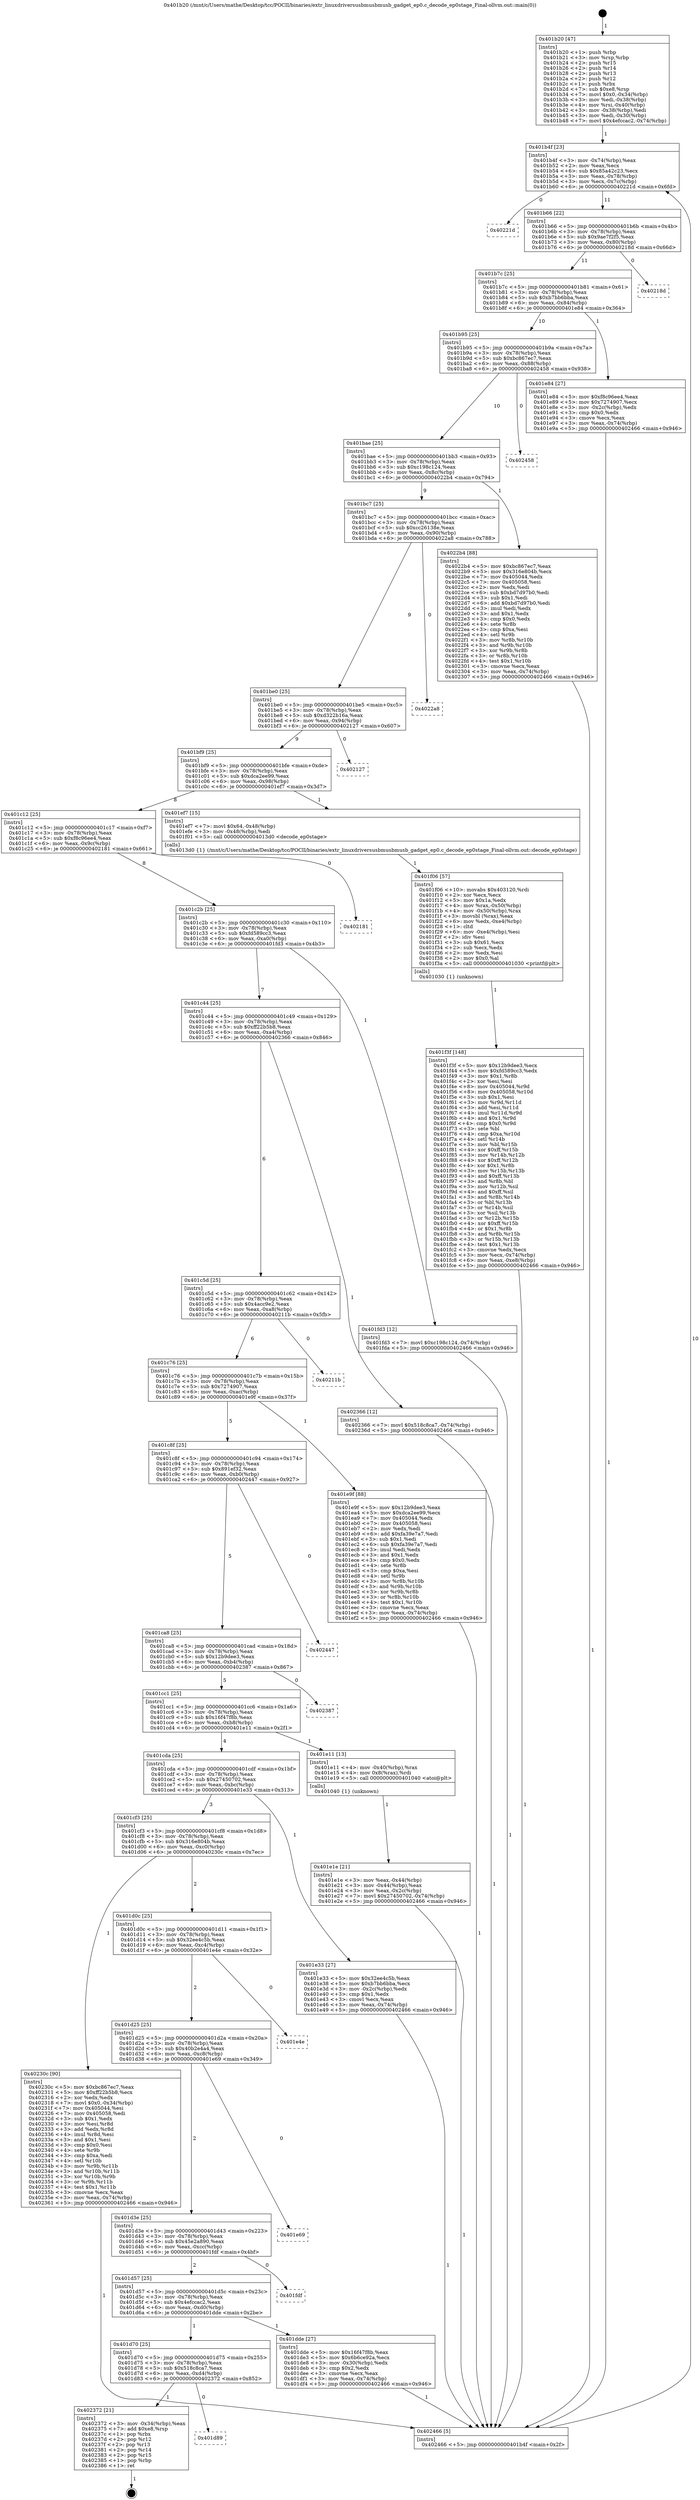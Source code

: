 digraph "0x401b20" {
  label = "0x401b20 (/mnt/c/Users/mathe/Desktop/tcc/POCII/binaries/extr_linuxdriversusbmusbmusb_gadget_ep0.c_decode_ep0stage_Final-ollvm.out::main(0))"
  labelloc = "t"
  node[shape=record]

  Entry [label="",width=0.3,height=0.3,shape=circle,fillcolor=black,style=filled]
  "0x401b4f" [label="{
     0x401b4f [23]\l
     | [instrs]\l
     &nbsp;&nbsp;0x401b4f \<+3\>: mov -0x74(%rbp),%eax\l
     &nbsp;&nbsp;0x401b52 \<+2\>: mov %eax,%ecx\l
     &nbsp;&nbsp;0x401b54 \<+6\>: sub $0x85a42c23,%ecx\l
     &nbsp;&nbsp;0x401b5a \<+3\>: mov %eax,-0x78(%rbp)\l
     &nbsp;&nbsp;0x401b5d \<+3\>: mov %ecx,-0x7c(%rbp)\l
     &nbsp;&nbsp;0x401b60 \<+6\>: je 000000000040221d \<main+0x6fd\>\l
  }"]
  "0x40221d" [label="{
     0x40221d\l
  }", style=dashed]
  "0x401b66" [label="{
     0x401b66 [22]\l
     | [instrs]\l
     &nbsp;&nbsp;0x401b66 \<+5\>: jmp 0000000000401b6b \<main+0x4b\>\l
     &nbsp;&nbsp;0x401b6b \<+3\>: mov -0x78(%rbp),%eax\l
     &nbsp;&nbsp;0x401b6e \<+5\>: sub $0x9ae7f2f5,%eax\l
     &nbsp;&nbsp;0x401b73 \<+3\>: mov %eax,-0x80(%rbp)\l
     &nbsp;&nbsp;0x401b76 \<+6\>: je 000000000040218d \<main+0x66d\>\l
  }"]
  Exit [label="",width=0.3,height=0.3,shape=circle,fillcolor=black,style=filled,peripheries=2]
  "0x40218d" [label="{
     0x40218d\l
  }", style=dashed]
  "0x401b7c" [label="{
     0x401b7c [25]\l
     | [instrs]\l
     &nbsp;&nbsp;0x401b7c \<+5\>: jmp 0000000000401b81 \<main+0x61\>\l
     &nbsp;&nbsp;0x401b81 \<+3\>: mov -0x78(%rbp),%eax\l
     &nbsp;&nbsp;0x401b84 \<+5\>: sub $0xb7bb6bba,%eax\l
     &nbsp;&nbsp;0x401b89 \<+6\>: mov %eax,-0x84(%rbp)\l
     &nbsp;&nbsp;0x401b8f \<+6\>: je 0000000000401e84 \<main+0x364\>\l
  }"]
  "0x401d89" [label="{
     0x401d89\l
  }", style=dashed]
  "0x401e84" [label="{
     0x401e84 [27]\l
     | [instrs]\l
     &nbsp;&nbsp;0x401e84 \<+5\>: mov $0xf8c96ee4,%eax\l
     &nbsp;&nbsp;0x401e89 \<+5\>: mov $0x7274907,%ecx\l
     &nbsp;&nbsp;0x401e8e \<+3\>: mov -0x2c(%rbp),%edx\l
     &nbsp;&nbsp;0x401e91 \<+3\>: cmp $0x0,%edx\l
     &nbsp;&nbsp;0x401e94 \<+3\>: cmove %ecx,%eax\l
     &nbsp;&nbsp;0x401e97 \<+3\>: mov %eax,-0x74(%rbp)\l
     &nbsp;&nbsp;0x401e9a \<+5\>: jmp 0000000000402466 \<main+0x946\>\l
  }"]
  "0x401b95" [label="{
     0x401b95 [25]\l
     | [instrs]\l
     &nbsp;&nbsp;0x401b95 \<+5\>: jmp 0000000000401b9a \<main+0x7a\>\l
     &nbsp;&nbsp;0x401b9a \<+3\>: mov -0x78(%rbp),%eax\l
     &nbsp;&nbsp;0x401b9d \<+5\>: sub $0xbc867ec7,%eax\l
     &nbsp;&nbsp;0x401ba2 \<+6\>: mov %eax,-0x88(%rbp)\l
     &nbsp;&nbsp;0x401ba8 \<+6\>: je 0000000000402458 \<main+0x938\>\l
  }"]
  "0x402372" [label="{
     0x402372 [21]\l
     | [instrs]\l
     &nbsp;&nbsp;0x402372 \<+3\>: mov -0x34(%rbp),%eax\l
     &nbsp;&nbsp;0x402375 \<+7\>: add $0xe8,%rsp\l
     &nbsp;&nbsp;0x40237c \<+1\>: pop %rbx\l
     &nbsp;&nbsp;0x40237d \<+2\>: pop %r12\l
     &nbsp;&nbsp;0x40237f \<+2\>: pop %r13\l
     &nbsp;&nbsp;0x402381 \<+2\>: pop %r14\l
     &nbsp;&nbsp;0x402383 \<+2\>: pop %r15\l
     &nbsp;&nbsp;0x402385 \<+1\>: pop %rbp\l
     &nbsp;&nbsp;0x402386 \<+1\>: ret\l
  }"]
  "0x402458" [label="{
     0x402458\l
  }", style=dashed]
  "0x401bae" [label="{
     0x401bae [25]\l
     | [instrs]\l
     &nbsp;&nbsp;0x401bae \<+5\>: jmp 0000000000401bb3 \<main+0x93\>\l
     &nbsp;&nbsp;0x401bb3 \<+3\>: mov -0x78(%rbp),%eax\l
     &nbsp;&nbsp;0x401bb6 \<+5\>: sub $0xc198c124,%eax\l
     &nbsp;&nbsp;0x401bbb \<+6\>: mov %eax,-0x8c(%rbp)\l
     &nbsp;&nbsp;0x401bc1 \<+6\>: je 00000000004022b4 \<main+0x794\>\l
  }"]
  "0x401f3f" [label="{
     0x401f3f [148]\l
     | [instrs]\l
     &nbsp;&nbsp;0x401f3f \<+5\>: mov $0x12b9dee3,%ecx\l
     &nbsp;&nbsp;0x401f44 \<+5\>: mov $0xfd589cc3,%edx\l
     &nbsp;&nbsp;0x401f49 \<+3\>: mov $0x1,%r8b\l
     &nbsp;&nbsp;0x401f4c \<+2\>: xor %esi,%esi\l
     &nbsp;&nbsp;0x401f4e \<+8\>: mov 0x405044,%r9d\l
     &nbsp;&nbsp;0x401f56 \<+8\>: mov 0x405058,%r10d\l
     &nbsp;&nbsp;0x401f5e \<+3\>: sub $0x1,%esi\l
     &nbsp;&nbsp;0x401f61 \<+3\>: mov %r9d,%r11d\l
     &nbsp;&nbsp;0x401f64 \<+3\>: add %esi,%r11d\l
     &nbsp;&nbsp;0x401f67 \<+4\>: imul %r11d,%r9d\l
     &nbsp;&nbsp;0x401f6b \<+4\>: and $0x1,%r9d\l
     &nbsp;&nbsp;0x401f6f \<+4\>: cmp $0x0,%r9d\l
     &nbsp;&nbsp;0x401f73 \<+3\>: sete %bl\l
     &nbsp;&nbsp;0x401f76 \<+4\>: cmp $0xa,%r10d\l
     &nbsp;&nbsp;0x401f7a \<+4\>: setl %r14b\l
     &nbsp;&nbsp;0x401f7e \<+3\>: mov %bl,%r15b\l
     &nbsp;&nbsp;0x401f81 \<+4\>: xor $0xff,%r15b\l
     &nbsp;&nbsp;0x401f85 \<+3\>: mov %r14b,%r12b\l
     &nbsp;&nbsp;0x401f88 \<+4\>: xor $0xff,%r12b\l
     &nbsp;&nbsp;0x401f8c \<+4\>: xor $0x1,%r8b\l
     &nbsp;&nbsp;0x401f90 \<+3\>: mov %r15b,%r13b\l
     &nbsp;&nbsp;0x401f93 \<+4\>: and $0xff,%r13b\l
     &nbsp;&nbsp;0x401f97 \<+3\>: and %r8b,%bl\l
     &nbsp;&nbsp;0x401f9a \<+3\>: mov %r12b,%sil\l
     &nbsp;&nbsp;0x401f9d \<+4\>: and $0xff,%sil\l
     &nbsp;&nbsp;0x401fa1 \<+3\>: and %r8b,%r14b\l
     &nbsp;&nbsp;0x401fa4 \<+3\>: or %bl,%r13b\l
     &nbsp;&nbsp;0x401fa7 \<+3\>: or %r14b,%sil\l
     &nbsp;&nbsp;0x401faa \<+3\>: xor %sil,%r13b\l
     &nbsp;&nbsp;0x401fad \<+3\>: or %r12b,%r15b\l
     &nbsp;&nbsp;0x401fb0 \<+4\>: xor $0xff,%r15b\l
     &nbsp;&nbsp;0x401fb4 \<+4\>: or $0x1,%r8b\l
     &nbsp;&nbsp;0x401fb8 \<+3\>: and %r8b,%r15b\l
     &nbsp;&nbsp;0x401fbb \<+3\>: or %r15b,%r13b\l
     &nbsp;&nbsp;0x401fbe \<+4\>: test $0x1,%r13b\l
     &nbsp;&nbsp;0x401fc2 \<+3\>: cmovne %edx,%ecx\l
     &nbsp;&nbsp;0x401fc5 \<+3\>: mov %ecx,-0x74(%rbp)\l
     &nbsp;&nbsp;0x401fc8 \<+6\>: mov %eax,-0xe8(%rbp)\l
     &nbsp;&nbsp;0x401fce \<+5\>: jmp 0000000000402466 \<main+0x946\>\l
  }"]
  "0x4022b4" [label="{
     0x4022b4 [88]\l
     | [instrs]\l
     &nbsp;&nbsp;0x4022b4 \<+5\>: mov $0xbc867ec7,%eax\l
     &nbsp;&nbsp;0x4022b9 \<+5\>: mov $0x316e804b,%ecx\l
     &nbsp;&nbsp;0x4022be \<+7\>: mov 0x405044,%edx\l
     &nbsp;&nbsp;0x4022c5 \<+7\>: mov 0x405058,%esi\l
     &nbsp;&nbsp;0x4022cc \<+2\>: mov %edx,%edi\l
     &nbsp;&nbsp;0x4022ce \<+6\>: sub $0xbd7d97b0,%edi\l
     &nbsp;&nbsp;0x4022d4 \<+3\>: sub $0x1,%edi\l
     &nbsp;&nbsp;0x4022d7 \<+6\>: add $0xbd7d97b0,%edi\l
     &nbsp;&nbsp;0x4022dd \<+3\>: imul %edi,%edx\l
     &nbsp;&nbsp;0x4022e0 \<+3\>: and $0x1,%edx\l
     &nbsp;&nbsp;0x4022e3 \<+3\>: cmp $0x0,%edx\l
     &nbsp;&nbsp;0x4022e6 \<+4\>: sete %r8b\l
     &nbsp;&nbsp;0x4022ea \<+3\>: cmp $0xa,%esi\l
     &nbsp;&nbsp;0x4022ed \<+4\>: setl %r9b\l
     &nbsp;&nbsp;0x4022f1 \<+3\>: mov %r8b,%r10b\l
     &nbsp;&nbsp;0x4022f4 \<+3\>: and %r9b,%r10b\l
     &nbsp;&nbsp;0x4022f7 \<+3\>: xor %r9b,%r8b\l
     &nbsp;&nbsp;0x4022fa \<+3\>: or %r8b,%r10b\l
     &nbsp;&nbsp;0x4022fd \<+4\>: test $0x1,%r10b\l
     &nbsp;&nbsp;0x402301 \<+3\>: cmovne %ecx,%eax\l
     &nbsp;&nbsp;0x402304 \<+3\>: mov %eax,-0x74(%rbp)\l
     &nbsp;&nbsp;0x402307 \<+5\>: jmp 0000000000402466 \<main+0x946\>\l
  }"]
  "0x401bc7" [label="{
     0x401bc7 [25]\l
     | [instrs]\l
     &nbsp;&nbsp;0x401bc7 \<+5\>: jmp 0000000000401bcc \<main+0xac\>\l
     &nbsp;&nbsp;0x401bcc \<+3\>: mov -0x78(%rbp),%eax\l
     &nbsp;&nbsp;0x401bcf \<+5\>: sub $0xcc26138e,%eax\l
     &nbsp;&nbsp;0x401bd4 \<+6\>: mov %eax,-0x90(%rbp)\l
     &nbsp;&nbsp;0x401bda \<+6\>: je 00000000004022a8 \<main+0x788\>\l
  }"]
  "0x401f06" [label="{
     0x401f06 [57]\l
     | [instrs]\l
     &nbsp;&nbsp;0x401f06 \<+10\>: movabs $0x403120,%rdi\l
     &nbsp;&nbsp;0x401f10 \<+2\>: xor %ecx,%ecx\l
     &nbsp;&nbsp;0x401f12 \<+5\>: mov $0x1a,%edx\l
     &nbsp;&nbsp;0x401f17 \<+4\>: mov %rax,-0x50(%rbp)\l
     &nbsp;&nbsp;0x401f1b \<+4\>: mov -0x50(%rbp),%rax\l
     &nbsp;&nbsp;0x401f1f \<+3\>: movsbl (%rax),%eax\l
     &nbsp;&nbsp;0x401f22 \<+6\>: mov %edx,-0xe4(%rbp)\l
     &nbsp;&nbsp;0x401f28 \<+1\>: cltd\l
     &nbsp;&nbsp;0x401f29 \<+6\>: mov -0xe4(%rbp),%esi\l
     &nbsp;&nbsp;0x401f2f \<+2\>: idiv %esi\l
     &nbsp;&nbsp;0x401f31 \<+3\>: sub $0x61,%ecx\l
     &nbsp;&nbsp;0x401f34 \<+2\>: sub %ecx,%edx\l
     &nbsp;&nbsp;0x401f36 \<+2\>: mov %edx,%esi\l
     &nbsp;&nbsp;0x401f38 \<+2\>: mov $0x0,%al\l
     &nbsp;&nbsp;0x401f3a \<+5\>: call 0000000000401030 \<printf@plt\>\l
     | [calls]\l
     &nbsp;&nbsp;0x401030 \{1\} (unknown)\l
  }"]
  "0x4022a8" [label="{
     0x4022a8\l
  }", style=dashed]
  "0x401be0" [label="{
     0x401be0 [25]\l
     | [instrs]\l
     &nbsp;&nbsp;0x401be0 \<+5\>: jmp 0000000000401be5 \<main+0xc5\>\l
     &nbsp;&nbsp;0x401be5 \<+3\>: mov -0x78(%rbp),%eax\l
     &nbsp;&nbsp;0x401be8 \<+5\>: sub $0xd322b16a,%eax\l
     &nbsp;&nbsp;0x401bed \<+6\>: mov %eax,-0x94(%rbp)\l
     &nbsp;&nbsp;0x401bf3 \<+6\>: je 0000000000402127 \<main+0x607\>\l
  }"]
  "0x401e1e" [label="{
     0x401e1e [21]\l
     | [instrs]\l
     &nbsp;&nbsp;0x401e1e \<+3\>: mov %eax,-0x44(%rbp)\l
     &nbsp;&nbsp;0x401e21 \<+3\>: mov -0x44(%rbp),%eax\l
     &nbsp;&nbsp;0x401e24 \<+3\>: mov %eax,-0x2c(%rbp)\l
     &nbsp;&nbsp;0x401e27 \<+7\>: movl $0x27450702,-0x74(%rbp)\l
     &nbsp;&nbsp;0x401e2e \<+5\>: jmp 0000000000402466 \<main+0x946\>\l
  }"]
  "0x402127" [label="{
     0x402127\l
  }", style=dashed]
  "0x401bf9" [label="{
     0x401bf9 [25]\l
     | [instrs]\l
     &nbsp;&nbsp;0x401bf9 \<+5\>: jmp 0000000000401bfe \<main+0xde\>\l
     &nbsp;&nbsp;0x401bfe \<+3\>: mov -0x78(%rbp),%eax\l
     &nbsp;&nbsp;0x401c01 \<+5\>: sub $0xdca2ee99,%eax\l
     &nbsp;&nbsp;0x401c06 \<+6\>: mov %eax,-0x98(%rbp)\l
     &nbsp;&nbsp;0x401c0c \<+6\>: je 0000000000401ef7 \<main+0x3d7\>\l
  }"]
  "0x401b20" [label="{
     0x401b20 [47]\l
     | [instrs]\l
     &nbsp;&nbsp;0x401b20 \<+1\>: push %rbp\l
     &nbsp;&nbsp;0x401b21 \<+3\>: mov %rsp,%rbp\l
     &nbsp;&nbsp;0x401b24 \<+2\>: push %r15\l
     &nbsp;&nbsp;0x401b26 \<+2\>: push %r14\l
     &nbsp;&nbsp;0x401b28 \<+2\>: push %r13\l
     &nbsp;&nbsp;0x401b2a \<+2\>: push %r12\l
     &nbsp;&nbsp;0x401b2c \<+1\>: push %rbx\l
     &nbsp;&nbsp;0x401b2d \<+7\>: sub $0xe8,%rsp\l
     &nbsp;&nbsp;0x401b34 \<+7\>: movl $0x0,-0x34(%rbp)\l
     &nbsp;&nbsp;0x401b3b \<+3\>: mov %edi,-0x38(%rbp)\l
     &nbsp;&nbsp;0x401b3e \<+4\>: mov %rsi,-0x40(%rbp)\l
     &nbsp;&nbsp;0x401b42 \<+3\>: mov -0x38(%rbp),%edi\l
     &nbsp;&nbsp;0x401b45 \<+3\>: mov %edi,-0x30(%rbp)\l
     &nbsp;&nbsp;0x401b48 \<+7\>: movl $0x4efccac2,-0x74(%rbp)\l
  }"]
  "0x401ef7" [label="{
     0x401ef7 [15]\l
     | [instrs]\l
     &nbsp;&nbsp;0x401ef7 \<+7\>: movl $0x64,-0x48(%rbp)\l
     &nbsp;&nbsp;0x401efe \<+3\>: mov -0x48(%rbp),%edi\l
     &nbsp;&nbsp;0x401f01 \<+5\>: call 00000000004013d0 \<decode_ep0stage\>\l
     | [calls]\l
     &nbsp;&nbsp;0x4013d0 \{1\} (/mnt/c/Users/mathe/Desktop/tcc/POCII/binaries/extr_linuxdriversusbmusbmusb_gadget_ep0.c_decode_ep0stage_Final-ollvm.out::decode_ep0stage)\l
  }"]
  "0x401c12" [label="{
     0x401c12 [25]\l
     | [instrs]\l
     &nbsp;&nbsp;0x401c12 \<+5\>: jmp 0000000000401c17 \<main+0xf7\>\l
     &nbsp;&nbsp;0x401c17 \<+3\>: mov -0x78(%rbp),%eax\l
     &nbsp;&nbsp;0x401c1a \<+5\>: sub $0xf8c96ee4,%eax\l
     &nbsp;&nbsp;0x401c1f \<+6\>: mov %eax,-0x9c(%rbp)\l
     &nbsp;&nbsp;0x401c25 \<+6\>: je 0000000000402181 \<main+0x661\>\l
  }"]
  "0x402466" [label="{
     0x402466 [5]\l
     | [instrs]\l
     &nbsp;&nbsp;0x402466 \<+5\>: jmp 0000000000401b4f \<main+0x2f\>\l
  }"]
  "0x402181" [label="{
     0x402181\l
  }", style=dashed]
  "0x401c2b" [label="{
     0x401c2b [25]\l
     | [instrs]\l
     &nbsp;&nbsp;0x401c2b \<+5\>: jmp 0000000000401c30 \<main+0x110\>\l
     &nbsp;&nbsp;0x401c30 \<+3\>: mov -0x78(%rbp),%eax\l
     &nbsp;&nbsp;0x401c33 \<+5\>: sub $0xfd589cc3,%eax\l
     &nbsp;&nbsp;0x401c38 \<+6\>: mov %eax,-0xa0(%rbp)\l
     &nbsp;&nbsp;0x401c3e \<+6\>: je 0000000000401fd3 \<main+0x4b3\>\l
  }"]
  "0x401d70" [label="{
     0x401d70 [25]\l
     | [instrs]\l
     &nbsp;&nbsp;0x401d70 \<+5\>: jmp 0000000000401d75 \<main+0x255\>\l
     &nbsp;&nbsp;0x401d75 \<+3\>: mov -0x78(%rbp),%eax\l
     &nbsp;&nbsp;0x401d78 \<+5\>: sub $0x518c8ca7,%eax\l
     &nbsp;&nbsp;0x401d7d \<+6\>: mov %eax,-0xd4(%rbp)\l
     &nbsp;&nbsp;0x401d83 \<+6\>: je 0000000000402372 \<main+0x852\>\l
  }"]
  "0x401fd3" [label="{
     0x401fd3 [12]\l
     | [instrs]\l
     &nbsp;&nbsp;0x401fd3 \<+7\>: movl $0xc198c124,-0x74(%rbp)\l
     &nbsp;&nbsp;0x401fda \<+5\>: jmp 0000000000402466 \<main+0x946\>\l
  }"]
  "0x401c44" [label="{
     0x401c44 [25]\l
     | [instrs]\l
     &nbsp;&nbsp;0x401c44 \<+5\>: jmp 0000000000401c49 \<main+0x129\>\l
     &nbsp;&nbsp;0x401c49 \<+3\>: mov -0x78(%rbp),%eax\l
     &nbsp;&nbsp;0x401c4c \<+5\>: sub $0xff22b5b8,%eax\l
     &nbsp;&nbsp;0x401c51 \<+6\>: mov %eax,-0xa4(%rbp)\l
     &nbsp;&nbsp;0x401c57 \<+6\>: je 0000000000402366 \<main+0x846\>\l
  }"]
  "0x401dde" [label="{
     0x401dde [27]\l
     | [instrs]\l
     &nbsp;&nbsp;0x401dde \<+5\>: mov $0x16f47f8b,%eax\l
     &nbsp;&nbsp;0x401de3 \<+5\>: mov $0x6b6ce92a,%ecx\l
     &nbsp;&nbsp;0x401de8 \<+3\>: mov -0x30(%rbp),%edx\l
     &nbsp;&nbsp;0x401deb \<+3\>: cmp $0x2,%edx\l
     &nbsp;&nbsp;0x401dee \<+3\>: cmovne %ecx,%eax\l
     &nbsp;&nbsp;0x401df1 \<+3\>: mov %eax,-0x74(%rbp)\l
     &nbsp;&nbsp;0x401df4 \<+5\>: jmp 0000000000402466 \<main+0x946\>\l
  }"]
  "0x402366" [label="{
     0x402366 [12]\l
     | [instrs]\l
     &nbsp;&nbsp;0x402366 \<+7\>: movl $0x518c8ca7,-0x74(%rbp)\l
     &nbsp;&nbsp;0x40236d \<+5\>: jmp 0000000000402466 \<main+0x946\>\l
  }"]
  "0x401c5d" [label="{
     0x401c5d [25]\l
     | [instrs]\l
     &nbsp;&nbsp;0x401c5d \<+5\>: jmp 0000000000401c62 \<main+0x142\>\l
     &nbsp;&nbsp;0x401c62 \<+3\>: mov -0x78(%rbp),%eax\l
     &nbsp;&nbsp;0x401c65 \<+5\>: sub $0x4acc9e2,%eax\l
     &nbsp;&nbsp;0x401c6a \<+6\>: mov %eax,-0xa8(%rbp)\l
     &nbsp;&nbsp;0x401c70 \<+6\>: je 000000000040211b \<main+0x5fb\>\l
  }"]
  "0x401d57" [label="{
     0x401d57 [25]\l
     | [instrs]\l
     &nbsp;&nbsp;0x401d57 \<+5\>: jmp 0000000000401d5c \<main+0x23c\>\l
     &nbsp;&nbsp;0x401d5c \<+3\>: mov -0x78(%rbp),%eax\l
     &nbsp;&nbsp;0x401d5f \<+5\>: sub $0x4efccac2,%eax\l
     &nbsp;&nbsp;0x401d64 \<+6\>: mov %eax,-0xd0(%rbp)\l
     &nbsp;&nbsp;0x401d6a \<+6\>: je 0000000000401dde \<main+0x2be\>\l
  }"]
  "0x40211b" [label="{
     0x40211b\l
  }", style=dashed]
  "0x401c76" [label="{
     0x401c76 [25]\l
     | [instrs]\l
     &nbsp;&nbsp;0x401c76 \<+5\>: jmp 0000000000401c7b \<main+0x15b\>\l
     &nbsp;&nbsp;0x401c7b \<+3\>: mov -0x78(%rbp),%eax\l
     &nbsp;&nbsp;0x401c7e \<+5\>: sub $0x7274907,%eax\l
     &nbsp;&nbsp;0x401c83 \<+6\>: mov %eax,-0xac(%rbp)\l
     &nbsp;&nbsp;0x401c89 \<+6\>: je 0000000000401e9f \<main+0x37f\>\l
  }"]
  "0x401fdf" [label="{
     0x401fdf\l
  }", style=dashed]
  "0x401e9f" [label="{
     0x401e9f [88]\l
     | [instrs]\l
     &nbsp;&nbsp;0x401e9f \<+5\>: mov $0x12b9dee3,%eax\l
     &nbsp;&nbsp;0x401ea4 \<+5\>: mov $0xdca2ee99,%ecx\l
     &nbsp;&nbsp;0x401ea9 \<+7\>: mov 0x405044,%edx\l
     &nbsp;&nbsp;0x401eb0 \<+7\>: mov 0x405058,%esi\l
     &nbsp;&nbsp;0x401eb7 \<+2\>: mov %edx,%edi\l
     &nbsp;&nbsp;0x401eb9 \<+6\>: add $0xfa39e7a7,%edi\l
     &nbsp;&nbsp;0x401ebf \<+3\>: sub $0x1,%edi\l
     &nbsp;&nbsp;0x401ec2 \<+6\>: sub $0xfa39e7a7,%edi\l
     &nbsp;&nbsp;0x401ec8 \<+3\>: imul %edi,%edx\l
     &nbsp;&nbsp;0x401ecb \<+3\>: and $0x1,%edx\l
     &nbsp;&nbsp;0x401ece \<+3\>: cmp $0x0,%edx\l
     &nbsp;&nbsp;0x401ed1 \<+4\>: sete %r8b\l
     &nbsp;&nbsp;0x401ed5 \<+3\>: cmp $0xa,%esi\l
     &nbsp;&nbsp;0x401ed8 \<+4\>: setl %r9b\l
     &nbsp;&nbsp;0x401edc \<+3\>: mov %r8b,%r10b\l
     &nbsp;&nbsp;0x401edf \<+3\>: and %r9b,%r10b\l
     &nbsp;&nbsp;0x401ee2 \<+3\>: xor %r9b,%r8b\l
     &nbsp;&nbsp;0x401ee5 \<+3\>: or %r8b,%r10b\l
     &nbsp;&nbsp;0x401ee8 \<+4\>: test $0x1,%r10b\l
     &nbsp;&nbsp;0x401eec \<+3\>: cmovne %ecx,%eax\l
     &nbsp;&nbsp;0x401eef \<+3\>: mov %eax,-0x74(%rbp)\l
     &nbsp;&nbsp;0x401ef2 \<+5\>: jmp 0000000000402466 \<main+0x946\>\l
  }"]
  "0x401c8f" [label="{
     0x401c8f [25]\l
     | [instrs]\l
     &nbsp;&nbsp;0x401c8f \<+5\>: jmp 0000000000401c94 \<main+0x174\>\l
     &nbsp;&nbsp;0x401c94 \<+3\>: mov -0x78(%rbp),%eax\l
     &nbsp;&nbsp;0x401c97 \<+5\>: sub $0x891ef32,%eax\l
     &nbsp;&nbsp;0x401c9c \<+6\>: mov %eax,-0xb0(%rbp)\l
     &nbsp;&nbsp;0x401ca2 \<+6\>: je 0000000000402447 \<main+0x927\>\l
  }"]
  "0x401d3e" [label="{
     0x401d3e [25]\l
     | [instrs]\l
     &nbsp;&nbsp;0x401d3e \<+5\>: jmp 0000000000401d43 \<main+0x223\>\l
     &nbsp;&nbsp;0x401d43 \<+3\>: mov -0x78(%rbp),%eax\l
     &nbsp;&nbsp;0x401d46 \<+5\>: sub $0x45e2a890,%eax\l
     &nbsp;&nbsp;0x401d4b \<+6\>: mov %eax,-0xcc(%rbp)\l
     &nbsp;&nbsp;0x401d51 \<+6\>: je 0000000000401fdf \<main+0x4bf\>\l
  }"]
  "0x402447" [label="{
     0x402447\l
  }", style=dashed]
  "0x401ca8" [label="{
     0x401ca8 [25]\l
     | [instrs]\l
     &nbsp;&nbsp;0x401ca8 \<+5\>: jmp 0000000000401cad \<main+0x18d\>\l
     &nbsp;&nbsp;0x401cad \<+3\>: mov -0x78(%rbp),%eax\l
     &nbsp;&nbsp;0x401cb0 \<+5\>: sub $0x12b9dee3,%eax\l
     &nbsp;&nbsp;0x401cb5 \<+6\>: mov %eax,-0xb4(%rbp)\l
     &nbsp;&nbsp;0x401cbb \<+6\>: je 0000000000402387 \<main+0x867\>\l
  }"]
  "0x401e69" [label="{
     0x401e69\l
  }", style=dashed]
  "0x402387" [label="{
     0x402387\l
  }", style=dashed]
  "0x401cc1" [label="{
     0x401cc1 [25]\l
     | [instrs]\l
     &nbsp;&nbsp;0x401cc1 \<+5\>: jmp 0000000000401cc6 \<main+0x1a6\>\l
     &nbsp;&nbsp;0x401cc6 \<+3\>: mov -0x78(%rbp),%eax\l
     &nbsp;&nbsp;0x401cc9 \<+5\>: sub $0x16f47f8b,%eax\l
     &nbsp;&nbsp;0x401cce \<+6\>: mov %eax,-0xb8(%rbp)\l
     &nbsp;&nbsp;0x401cd4 \<+6\>: je 0000000000401e11 \<main+0x2f1\>\l
  }"]
  "0x401d25" [label="{
     0x401d25 [25]\l
     | [instrs]\l
     &nbsp;&nbsp;0x401d25 \<+5\>: jmp 0000000000401d2a \<main+0x20a\>\l
     &nbsp;&nbsp;0x401d2a \<+3\>: mov -0x78(%rbp),%eax\l
     &nbsp;&nbsp;0x401d2d \<+5\>: sub $0x40b2e4a4,%eax\l
     &nbsp;&nbsp;0x401d32 \<+6\>: mov %eax,-0xc8(%rbp)\l
     &nbsp;&nbsp;0x401d38 \<+6\>: je 0000000000401e69 \<main+0x349\>\l
  }"]
  "0x401e11" [label="{
     0x401e11 [13]\l
     | [instrs]\l
     &nbsp;&nbsp;0x401e11 \<+4\>: mov -0x40(%rbp),%rax\l
     &nbsp;&nbsp;0x401e15 \<+4\>: mov 0x8(%rax),%rdi\l
     &nbsp;&nbsp;0x401e19 \<+5\>: call 0000000000401040 \<atoi@plt\>\l
     | [calls]\l
     &nbsp;&nbsp;0x401040 \{1\} (unknown)\l
  }"]
  "0x401cda" [label="{
     0x401cda [25]\l
     | [instrs]\l
     &nbsp;&nbsp;0x401cda \<+5\>: jmp 0000000000401cdf \<main+0x1bf\>\l
     &nbsp;&nbsp;0x401cdf \<+3\>: mov -0x78(%rbp),%eax\l
     &nbsp;&nbsp;0x401ce2 \<+5\>: sub $0x27450702,%eax\l
     &nbsp;&nbsp;0x401ce7 \<+6\>: mov %eax,-0xbc(%rbp)\l
     &nbsp;&nbsp;0x401ced \<+6\>: je 0000000000401e33 \<main+0x313\>\l
  }"]
  "0x401e4e" [label="{
     0x401e4e\l
  }", style=dashed]
  "0x401e33" [label="{
     0x401e33 [27]\l
     | [instrs]\l
     &nbsp;&nbsp;0x401e33 \<+5\>: mov $0x32ee4c5b,%eax\l
     &nbsp;&nbsp;0x401e38 \<+5\>: mov $0xb7bb6bba,%ecx\l
     &nbsp;&nbsp;0x401e3d \<+3\>: mov -0x2c(%rbp),%edx\l
     &nbsp;&nbsp;0x401e40 \<+3\>: cmp $0x1,%edx\l
     &nbsp;&nbsp;0x401e43 \<+3\>: cmovl %ecx,%eax\l
     &nbsp;&nbsp;0x401e46 \<+3\>: mov %eax,-0x74(%rbp)\l
     &nbsp;&nbsp;0x401e49 \<+5\>: jmp 0000000000402466 \<main+0x946\>\l
  }"]
  "0x401cf3" [label="{
     0x401cf3 [25]\l
     | [instrs]\l
     &nbsp;&nbsp;0x401cf3 \<+5\>: jmp 0000000000401cf8 \<main+0x1d8\>\l
     &nbsp;&nbsp;0x401cf8 \<+3\>: mov -0x78(%rbp),%eax\l
     &nbsp;&nbsp;0x401cfb \<+5\>: sub $0x316e804b,%eax\l
     &nbsp;&nbsp;0x401d00 \<+6\>: mov %eax,-0xc0(%rbp)\l
     &nbsp;&nbsp;0x401d06 \<+6\>: je 000000000040230c \<main+0x7ec\>\l
  }"]
  "0x401d0c" [label="{
     0x401d0c [25]\l
     | [instrs]\l
     &nbsp;&nbsp;0x401d0c \<+5\>: jmp 0000000000401d11 \<main+0x1f1\>\l
     &nbsp;&nbsp;0x401d11 \<+3\>: mov -0x78(%rbp),%eax\l
     &nbsp;&nbsp;0x401d14 \<+5\>: sub $0x32ee4c5b,%eax\l
     &nbsp;&nbsp;0x401d19 \<+6\>: mov %eax,-0xc4(%rbp)\l
     &nbsp;&nbsp;0x401d1f \<+6\>: je 0000000000401e4e \<main+0x32e\>\l
  }"]
  "0x40230c" [label="{
     0x40230c [90]\l
     | [instrs]\l
     &nbsp;&nbsp;0x40230c \<+5\>: mov $0xbc867ec7,%eax\l
     &nbsp;&nbsp;0x402311 \<+5\>: mov $0xff22b5b8,%ecx\l
     &nbsp;&nbsp;0x402316 \<+2\>: xor %edx,%edx\l
     &nbsp;&nbsp;0x402318 \<+7\>: movl $0x0,-0x34(%rbp)\l
     &nbsp;&nbsp;0x40231f \<+7\>: mov 0x405044,%esi\l
     &nbsp;&nbsp;0x402326 \<+7\>: mov 0x405058,%edi\l
     &nbsp;&nbsp;0x40232d \<+3\>: sub $0x1,%edx\l
     &nbsp;&nbsp;0x402330 \<+3\>: mov %esi,%r8d\l
     &nbsp;&nbsp;0x402333 \<+3\>: add %edx,%r8d\l
     &nbsp;&nbsp;0x402336 \<+4\>: imul %r8d,%esi\l
     &nbsp;&nbsp;0x40233a \<+3\>: and $0x1,%esi\l
     &nbsp;&nbsp;0x40233d \<+3\>: cmp $0x0,%esi\l
     &nbsp;&nbsp;0x402340 \<+4\>: sete %r9b\l
     &nbsp;&nbsp;0x402344 \<+3\>: cmp $0xa,%edi\l
     &nbsp;&nbsp;0x402347 \<+4\>: setl %r10b\l
     &nbsp;&nbsp;0x40234b \<+3\>: mov %r9b,%r11b\l
     &nbsp;&nbsp;0x40234e \<+3\>: and %r10b,%r11b\l
     &nbsp;&nbsp;0x402351 \<+3\>: xor %r10b,%r9b\l
     &nbsp;&nbsp;0x402354 \<+3\>: or %r9b,%r11b\l
     &nbsp;&nbsp;0x402357 \<+4\>: test $0x1,%r11b\l
     &nbsp;&nbsp;0x40235b \<+3\>: cmovne %ecx,%eax\l
     &nbsp;&nbsp;0x40235e \<+3\>: mov %eax,-0x74(%rbp)\l
     &nbsp;&nbsp;0x402361 \<+5\>: jmp 0000000000402466 \<main+0x946\>\l
  }"]
  Entry -> "0x401b20" [label=" 1"]
  "0x401b4f" -> "0x40221d" [label=" 0"]
  "0x401b4f" -> "0x401b66" [label=" 11"]
  "0x402372" -> Exit [label=" 1"]
  "0x401b66" -> "0x40218d" [label=" 0"]
  "0x401b66" -> "0x401b7c" [label=" 11"]
  "0x401d70" -> "0x401d89" [label=" 0"]
  "0x401b7c" -> "0x401e84" [label=" 1"]
  "0x401b7c" -> "0x401b95" [label=" 10"]
  "0x401d70" -> "0x402372" [label=" 1"]
  "0x401b95" -> "0x402458" [label=" 0"]
  "0x401b95" -> "0x401bae" [label=" 10"]
  "0x402366" -> "0x402466" [label=" 1"]
  "0x401bae" -> "0x4022b4" [label=" 1"]
  "0x401bae" -> "0x401bc7" [label=" 9"]
  "0x40230c" -> "0x402466" [label=" 1"]
  "0x401bc7" -> "0x4022a8" [label=" 0"]
  "0x401bc7" -> "0x401be0" [label=" 9"]
  "0x4022b4" -> "0x402466" [label=" 1"]
  "0x401be0" -> "0x402127" [label=" 0"]
  "0x401be0" -> "0x401bf9" [label=" 9"]
  "0x401fd3" -> "0x402466" [label=" 1"]
  "0x401bf9" -> "0x401ef7" [label=" 1"]
  "0x401bf9" -> "0x401c12" [label=" 8"]
  "0x401f3f" -> "0x402466" [label=" 1"]
  "0x401c12" -> "0x402181" [label=" 0"]
  "0x401c12" -> "0x401c2b" [label=" 8"]
  "0x401f06" -> "0x401f3f" [label=" 1"]
  "0x401c2b" -> "0x401fd3" [label=" 1"]
  "0x401c2b" -> "0x401c44" [label=" 7"]
  "0x401ef7" -> "0x401f06" [label=" 1"]
  "0x401c44" -> "0x402366" [label=" 1"]
  "0x401c44" -> "0x401c5d" [label=" 6"]
  "0x401e9f" -> "0x402466" [label=" 1"]
  "0x401c5d" -> "0x40211b" [label=" 0"]
  "0x401c5d" -> "0x401c76" [label=" 6"]
  "0x401e33" -> "0x402466" [label=" 1"]
  "0x401c76" -> "0x401e9f" [label=" 1"]
  "0x401c76" -> "0x401c8f" [label=" 5"]
  "0x401e1e" -> "0x402466" [label=" 1"]
  "0x401c8f" -> "0x402447" [label=" 0"]
  "0x401c8f" -> "0x401ca8" [label=" 5"]
  "0x402466" -> "0x401b4f" [label=" 10"]
  "0x401ca8" -> "0x402387" [label=" 0"]
  "0x401ca8" -> "0x401cc1" [label=" 5"]
  "0x401b20" -> "0x401b4f" [label=" 1"]
  "0x401cc1" -> "0x401e11" [label=" 1"]
  "0x401cc1" -> "0x401cda" [label=" 4"]
  "0x401d57" -> "0x401d70" [label=" 1"]
  "0x401cda" -> "0x401e33" [label=" 1"]
  "0x401cda" -> "0x401cf3" [label=" 3"]
  "0x401d57" -> "0x401dde" [label=" 1"]
  "0x401cf3" -> "0x40230c" [label=" 1"]
  "0x401cf3" -> "0x401d0c" [label=" 2"]
  "0x401e84" -> "0x402466" [label=" 1"]
  "0x401d0c" -> "0x401e4e" [label=" 0"]
  "0x401d0c" -> "0x401d25" [label=" 2"]
  "0x401dde" -> "0x402466" [label=" 1"]
  "0x401d25" -> "0x401e69" [label=" 0"]
  "0x401d25" -> "0x401d3e" [label=" 2"]
  "0x401e11" -> "0x401e1e" [label=" 1"]
  "0x401d3e" -> "0x401fdf" [label=" 0"]
  "0x401d3e" -> "0x401d57" [label=" 2"]
}
